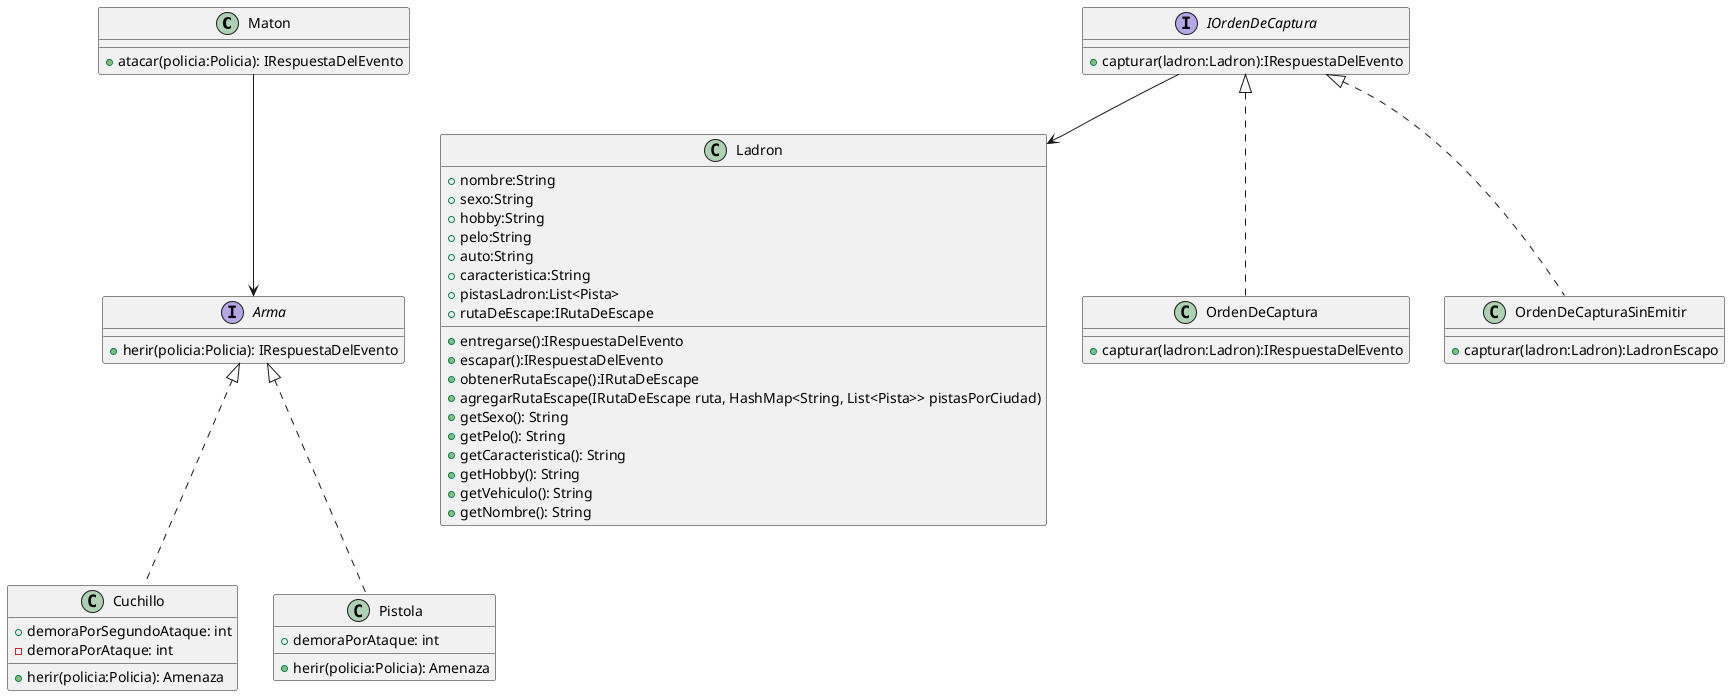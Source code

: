 @startuml
class Maton
{
 + atacar(policia:Policia): IRespuestaDelEvento
}

interface Arma
{
    + herir(policia:Policia): IRespuestaDelEvento
}

class Cuchillo
{
    + demoraPorSegundoAtaque: int
    - demoraPorAtaque: int
    + herir(policia:Policia): Amenaza
}
class Pistola
{
    + demoraPorAtaque: int
    + herir(policia:Policia): Amenaza
}

class Ladron
{
    +nombre:String
    +sexo:String
    +hobby:String
    +pelo:String
    +auto:String
    +caracteristica:String
    +pistasLadron:List<Pista>
    +rutaDeEscape:IRutaDeEscape
    + entregarse():IRespuestaDelEvento
    + escapar():IRespuestaDelEvento
    +obtenerRutaEscape():IRutaDeEscape
    +agregarRutaEscape(IRutaDeEscape ruta, HashMap<String, List<Pista>> pistasPorCiudad)
    +getSexo(): String
    +getPelo(): String
    +getCaracteristica(): String
    +getHobby(): String
    +getVehiculo(): String
    +getNombre(): String
}
interface IOrdenDeCaptura
{
    + capturar(ladron:Ladron):IRespuestaDelEvento
}
class OrdenDeCaptura
{
    + capturar(ladron:Ladron):IRespuestaDelEvento
}
class OrdenDeCapturaSinEmitir
{
    + capturar(ladron:Ladron):LadronEscapo
}
IOrdenDeCaptura <|.. OrdenDeCaptura
IOrdenDeCaptura <|.. OrdenDeCapturaSinEmitir
Maton --> Arma
Arma <|.. Cuchillo
Arma <|.. Pistola
IOrdenDeCaptura --> Ladron
@enduml